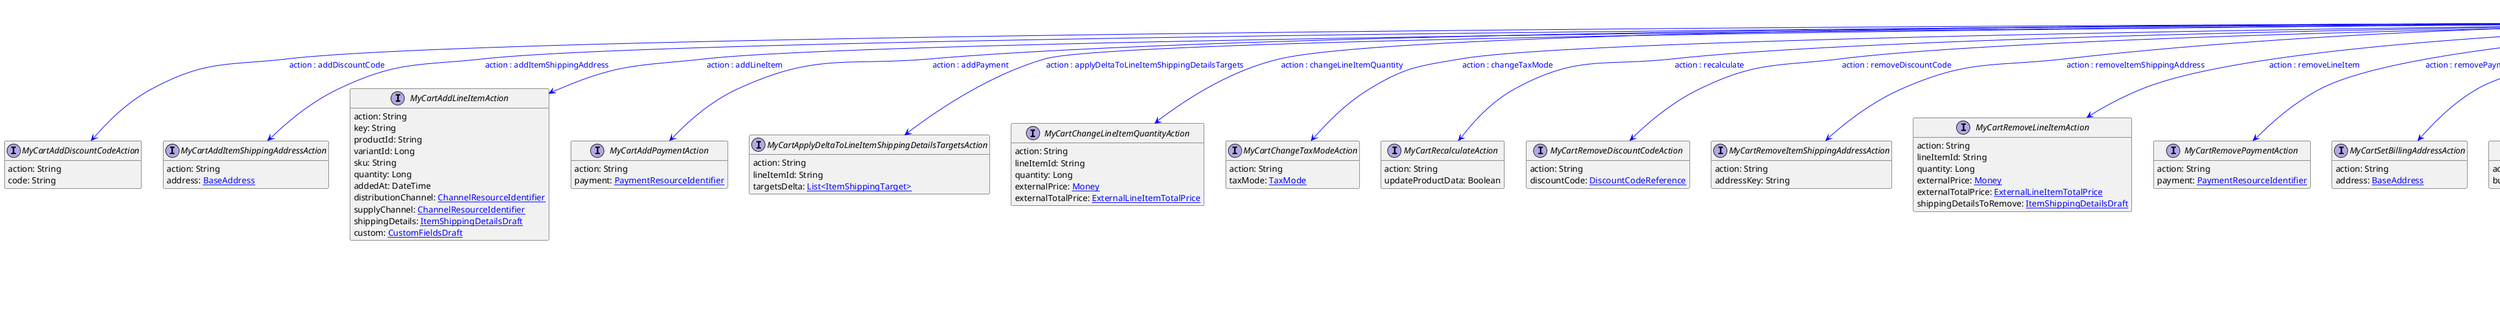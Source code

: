 @startuml

hide empty fields
hide empty methods
legend
|= |= line |
|<back:black>   </back>| inheritance |
|<back:green>   </back>| property reference |
|<back:blue>   </back>| discriminated class |
endlegend
interface MyCartUpdateAction [[MyCartUpdateAction.svg]]  {
    action: String
}


interface MyCartAddDiscountCodeAction [[MyCartAddDiscountCodeAction.svg]]  {
    action: String
    code: String
}
interface MyCartAddItemShippingAddressAction [[MyCartAddItemShippingAddressAction.svg]]  {
    action: String
    address: [[BaseAddress.svg BaseAddress]]
}
interface MyCartAddLineItemAction [[MyCartAddLineItemAction.svg]]  {
    action: String
    key: String
    productId: String
    variantId: Long
    sku: String
    quantity: Long
    addedAt: DateTime
    distributionChannel: [[ChannelResourceIdentifier.svg ChannelResourceIdentifier]]
    supplyChannel: [[ChannelResourceIdentifier.svg ChannelResourceIdentifier]]
    shippingDetails: [[ItemShippingDetailsDraft.svg ItemShippingDetailsDraft]]
    custom: [[CustomFieldsDraft.svg CustomFieldsDraft]]
}
interface MyCartAddPaymentAction [[MyCartAddPaymentAction.svg]]  {
    action: String
    payment: [[PaymentResourceIdentifier.svg PaymentResourceIdentifier]]
}
interface MyCartApplyDeltaToLineItemShippingDetailsTargetsAction [[MyCartApplyDeltaToLineItemShippingDetailsTargetsAction.svg]]  {
    action: String
    lineItemId: String
    targetsDelta: [[ItemShippingTarget.svg List<ItemShippingTarget>]]
}
interface MyCartChangeLineItemQuantityAction [[MyCartChangeLineItemQuantityAction.svg]]  {
    action: String
    lineItemId: String
    quantity: Long
    externalPrice: [[Money.svg Money]]
    externalTotalPrice: [[ExternalLineItemTotalPrice.svg ExternalLineItemTotalPrice]]
}
interface MyCartChangeTaxModeAction [[MyCartChangeTaxModeAction.svg]]  {
    action: String
    taxMode: [[TaxMode.svg TaxMode]]
}
interface MyCartRecalculateAction [[MyCartRecalculateAction.svg]]  {
    action: String
    updateProductData: Boolean
}
interface MyCartRemoveDiscountCodeAction [[MyCartRemoveDiscountCodeAction.svg]]  {
    action: String
    discountCode: [[DiscountCodeReference.svg DiscountCodeReference]]
}
interface MyCartRemoveItemShippingAddressAction [[MyCartRemoveItemShippingAddressAction.svg]]  {
    action: String
    addressKey: String
}
interface MyCartRemoveLineItemAction [[MyCartRemoveLineItemAction.svg]]  {
    action: String
    lineItemId: String
    quantity: Long
    externalPrice: [[Money.svg Money]]
    externalTotalPrice: [[ExternalLineItemTotalPrice.svg ExternalLineItemTotalPrice]]
    shippingDetailsToRemove: [[ItemShippingDetailsDraft.svg ItemShippingDetailsDraft]]
}
interface MyCartRemovePaymentAction [[MyCartRemovePaymentAction.svg]]  {
    action: String
    payment: [[PaymentResourceIdentifier.svg PaymentResourceIdentifier]]
}
interface MyCartSetBillingAddressAction [[MyCartSetBillingAddressAction.svg]]  {
    action: String
    address: [[BaseAddress.svg BaseAddress]]
}
interface MyCartSetBusinessUnitAction [[MyCartSetBusinessUnitAction.svg]]  {
    action: String
    businessUnit: [[BusinessUnitResourceIdentifier.svg BusinessUnitResourceIdentifier]]
}
interface MyCartSetCountryAction [[MyCartSetCountryAction.svg]]  {
    action: String
    country: String
}
interface MyCartSetCustomFieldAction [[MyCartSetCustomFieldAction.svg]]  {
    action: String
    name: String
    value: [[Object.svg Object]]
}
interface MyCartSetCustomTypeAction [[MyCartSetCustomTypeAction.svg]]  {
    action: String
    type: [[TypeResourceIdentifier.svg TypeResourceIdentifier]]
    fields: [[FieldContainer.svg FieldContainer]]
}
interface MyCartSetCustomerEmailAction [[MyCartSetCustomerEmailAction.svg]]  {
    action: String
    email: String
}
interface MyCartSetDeleteDaysAfterLastModificationAction [[MyCartSetDeleteDaysAfterLastModificationAction.svg]]  {
    action: String
    deleteDaysAfterLastModification: Integer
}
interface MyCartSetDirectDiscountsAction [[MyCartSetDirectDiscountsAction.svg]]  {
    action: String
    discounts: [[DirectDiscountDraft.svg List<DirectDiscountDraft>]]
}
interface MyCartSetLineItemCustomFieldAction [[MyCartSetLineItemCustomFieldAction.svg]]  {
    action: String
    lineItemId: String
    name: String
    value: [[Object.svg Object]]
}
interface MyCartSetLineItemCustomTypeAction [[MyCartSetLineItemCustomTypeAction.svg]]  {
    action: String
    lineItemId: String
    type: [[TypeResourceIdentifier.svg TypeResourceIdentifier]]
    fields: [[FieldContainer.svg FieldContainer]]
}
interface MyCartSetLineItemDistributionChannelAction [[MyCartSetLineItemDistributionChannelAction.svg]]  {
    action: String
    lineItemId: String
    distributionChannel: [[ChannelResourceIdentifier.svg ChannelResourceIdentifier]]
}
interface MyCartSetLineItemShippingDetailsAction [[MyCartSetLineItemShippingDetailsAction.svg]]  {
    action: String
    lineItemId: String
    shippingDetails: [[ItemShippingDetailsDraft.svg ItemShippingDetailsDraft]]
}
interface MyCartSetLineItemSupplyChannelAction [[MyCartSetLineItemSupplyChannelAction.svg]]  {
    action: String
    lineItemId: String
    supplyChannel: [[ChannelResourceIdentifier.svg ChannelResourceIdentifier]]
}
interface MyCartSetLocaleAction [[MyCartSetLocaleAction.svg]]  {
    action: String
    locale: String
}
interface MyCartSetShippingAddressAction [[MyCartSetShippingAddressAction.svg]]  {
    action: String
    address: [[BaseAddress.svg BaseAddress]]
}
interface MyCartSetShippingMethodAction [[MyCartSetShippingMethodAction.svg]]  {
    action: String
    shippingMethod: [[ShippingMethodResourceIdentifier.svg ShippingMethodResourceIdentifier]]
    externalTaxRate: [[ExternalTaxRateDraft.svg ExternalTaxRateDraft]]
}
interface MyCartUpdateItemShippingAddressAction [[MyCartUpdateItemShippingAddressAction.svg]]  {
    action: String
    address: [[BaseAddress.svg BaseAddress]]
}
interface MyCartUpdate [[MyCartUpdate.svg]]  {
    version: Long
    actions: [[MyCartUpdateAction.svg List<MyCartUpdateAction>]]
}
MyCartUpdateAction --> MyCartAddDiscountCodeAction #blue;text:blue : "action : addDiscountCode"
MyCartUpdateAction --> MyCartAddItemShippingAddressAction #blue;text:blue : "action : addItemShippingAddress"
MyCartUpdateAction --> MyCartAddLineItemAction #blue;text:blue : "action : addLineItem"
MyCartUpdateAction --> MyCartAddPaymentAction #blue;text:blue : "action : addPayment"
MyCartUpdateAction --> MyCartApplyDeltaToLineItemShippingDetailsTargetsAction #blue;text:blue : "action : applyDeltaToLineItemShippingDetailsTargets"
MyCartUpdateAction --> MyCartChangeLineItemQuantityAction #blue;text:blue : "action : changeLineItemQuantity"
MyCartUpdateAction --> MyCartChangeTaxModeAction #blue;text:blue : "action : changeTaxMode"
MyCartUpdateAction --> MyCartRecalculateAction #blue;text:blue : "action : recalculate"
MyCartUpdateAction --> MyCartRemoveDiscountCodeAction #blue;text:blue : "action : removeDiscountCode"
MyCartUpdateAction --> MyCartRemoveItemShippingAddressAction #blue;text:blue : "action : removeItemShippingAddress"
MyCartUpdateAction --> MyCartRemoveLineItemAction #blue;text:blue : "action : removeLineItem"
MyCartUpdateAction --> MyCartRemovePaymentAction #blue;text:blue : "action : removePayment"
MyCartUpdateAction --> MyCartSetBillingAddressAction #blue;text:blue : "action : setBillingAddress"
MyCartUpdateAction --> MyCartSetBusinessUnitAction #blue;text:blue : "action : setBusinessUnit"
MyCartUpdateAction --> MyCartSetCountryAction #blue;text:blue : "action : setCountry"
MyCartUpdateAction --> MyCartSetCustomFieldAction #blue;text:blue : "action : setCustomField"
MyCartUpdateAction --> MyCartSetCustomTypeAction #blue;text:blue : "action : setCustomType"
MyCartUpdateAction --> MyCartSetCustomerEmailAction #blue;text:blue : "action : setCustomerEmail"
MyCartUpdateAction --> MyCartSetDeleteDaysAfterLastModificationAction #blue;text:blue : "action : setDeleteDaysAfterLastModification"
MyCartUpdateAction --> MyCartSetDirectDiscountsAction #blue;text:blue : "action : setDirectDiscounts"
MyCartUpdateAction --> MyCartSetLineItemCustomFieldAction #blue;text:blue : "action : setLineItemCustomField"
MyCartUpdateAction --> MyCartSetLineItemCustomTypeAction #blue;text:blue : "action : setLineItemCustomType"
MyCartUpdateAction --> MyCartSetLineItemDistributionChannelAction #blue;text:blue : "action : setLineItemDistributionChannel"
MyCartUpdateAction --> MyCartSetLineItemShippingDetailsAction #blue;text:blue : "action : setLineItemShippingDetails"
MyCartUpdateAction --> MyCartSetLineItemSupplyChannelAction #blue;text:blue : "action : setLineItemSupplyChannel"
MyCartUpdateAction --> MyCartSetLocaleAction #blue;text:blue : "action : setLocale"
MyCartUpdateAction --> MyCartSetShippingAddressAction #blue;text:blue : "action : setShippingAddress"
MyCartUpdateAction --> MyCartSetShippingMethodAction #blue;text:blue : "action : setShippingMethod"
MyCartUpdateAction --> MyCartUpdateItemShippingAddressAction #blue;text:blue : "action : updateItemShippingAddress"
MyCartUpdateAction --> MyCartUpdate #green;text:green : "actions"
@enduml
